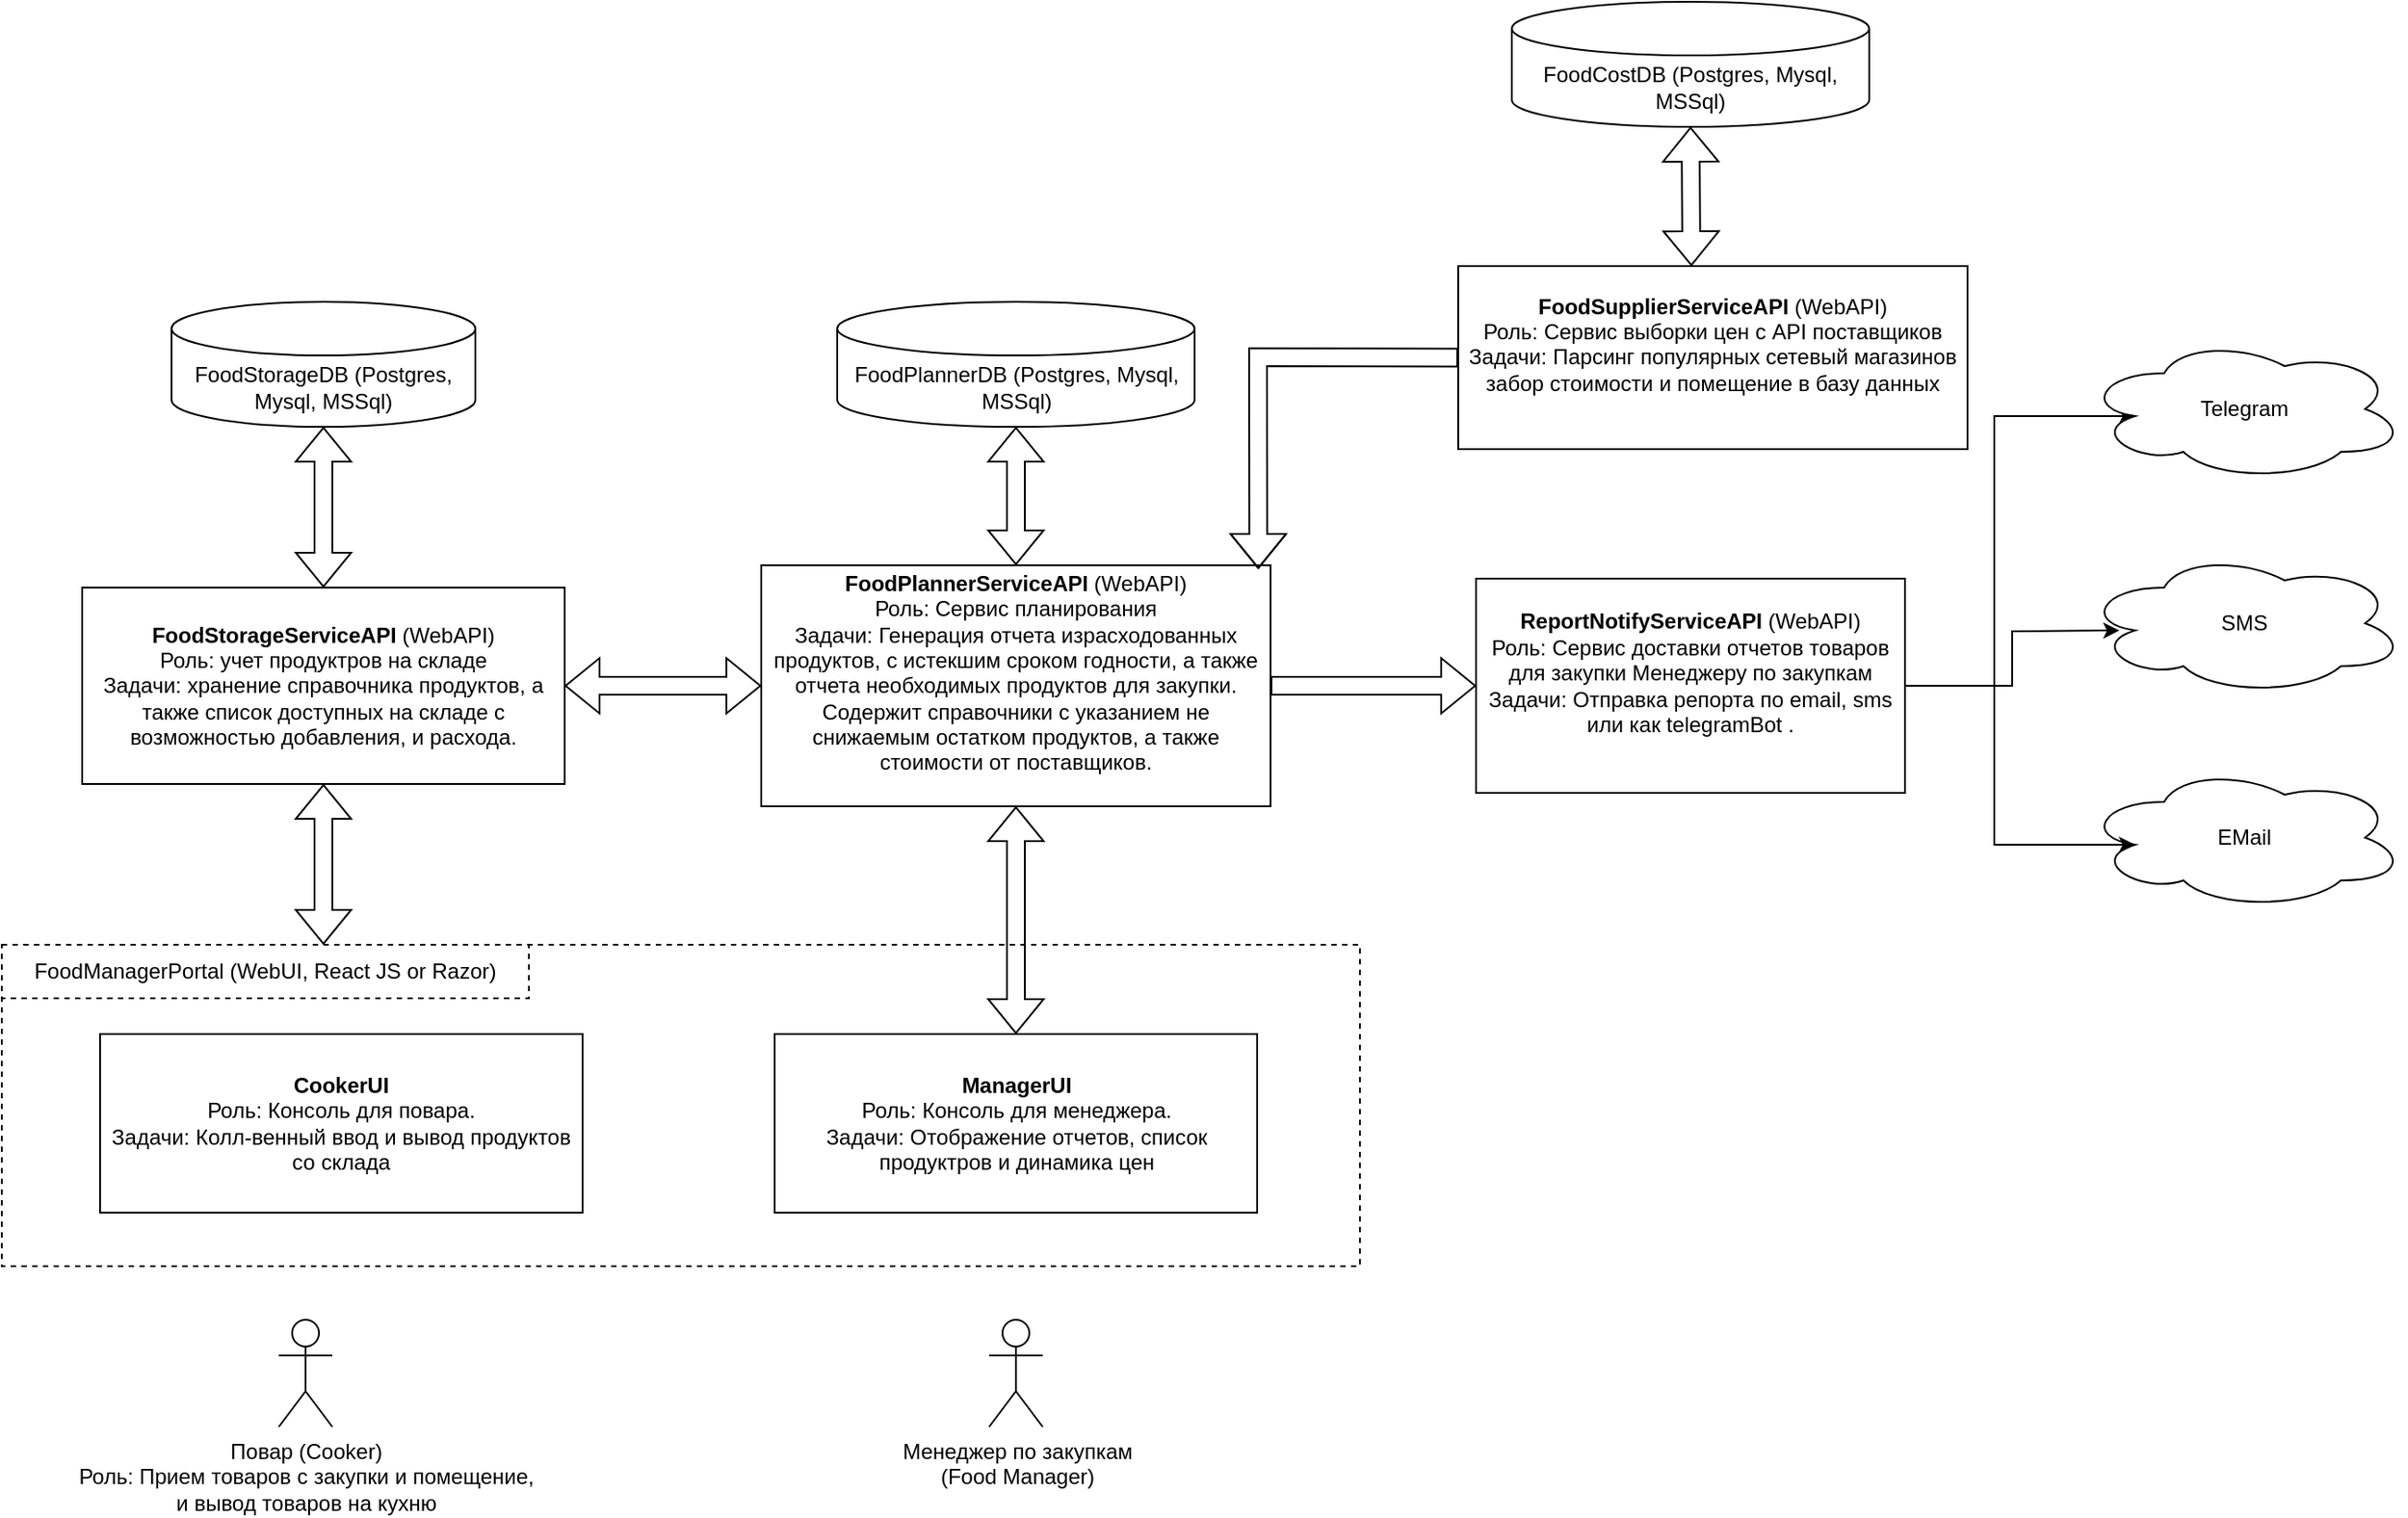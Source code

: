 <mxfile version="22.0.0" type="device">
  <diagram name="Page-1" id="T6cko9FeHpLKsRzLdbao">
    <mxGraphModel dx="1687" dy="2084" grid="1" gridSize="10" guides="1" tooltips="1" connect="1" arrows="1" fold="1" page="1" pageScale="1" pageWidth="850" pageHeight="1100" math="0" shadow="0">
      <root>
        <mxCell id="0" />
        <mxCell id="1" parent="0" />
        <mxCell id="_-U-S_5GEpXPM-ycMZ6S-1" value="FoodStorageDB (Postgres, Mysql, MSSql)" style="shape=cylinder3;whiteSpace=wrap;html=1;boundedLbl=1;backgroundOutline=1;size=15;" vertex="1" parent="1">
          <mxGeometry x="140" y="70" width="170" height="70" as="geometry" />
        </mxCell>
        <mxCell id="_-U-S_5GEpXPM-ycMZ6S-2" value="&lt;b&gt;FoodStorageServiceAPI&amp;nbsp;&lt;/b&gt;(WebAPI)&lt;br&gt;Роль: учет продуктров на складе&lt;br&gt;Задачи: хранение справочника продуктов, а также список доступных на складе с возможностью добавления, и расхода." style="rounded=0;whiteSpace=wrap;html=1;" vertex="1" parent="1">
          <mxGeometry x="90" y="230" width="270" height="110" as="geometry" />
        </mxCell>
        <mxCell id="_-U-S_5GEpXPM-ycMZ6S-3" value="&lt;b&gt;FoodPlannerServiceAPI&lt;/b&gt; (WebAPI)&lt;br&gt;Роль: Сервис планирования&lt;br&gt;Задачи: Генерация отчета израсходованных продуктов, c истекшим сроком годности, а также отчета необходимых продуктов для закупки. Содержит справочники с указанием не снижаемым остатком продуктов, а также стоимости от поставщиков.&lt;br&gt;&amp;nbsp;" style="rounded=0;whiteSpace=wrap;html=1;" vertex="1" parent="1">
          <mxGeometry x="470" y="217.5" width="285" height="135" as="geometry" />
        </mxCell>
        <mxCell id="_-U-S_5GEpXPM-ycMZ6S-4" value="Повар (Cooker)&lt;br&gt;Роль: Прием товаров с закупки и помещение, &lt;br&gt;и вывод товаров на кухню" style="shape=umlActor;verticalLabelPosition=bottom;verticalAlign=top;html=1;outlineConnect=0;" vertex="1" parent="1">
          <mxGeometry x="200" y="640" width="30" height="60" as="geometry" />
        </mxCell>
        <mxCell id="_-U-S_5GEpXPM-ycMZ6S-5" value="Менеджер по закупкам&lt;br&gt;(Food Manager)" style="shape=umlActor;verticalLabelPosition=bottom;verticalAlign=top;html=1;outlineConnect=0;" vertex="1" parent="1">
          <mxGeometry x="597.5" y="640" width="30" height="60" as="geometry" />
        </mxCell>
        <mxCell id="_-U-S_5GEpXPM-ycMZ6S-9" value="" style="shape=flexArrow;endArrow=classic;startArrow=classic;html=1;rounded=0;exitX=0.5;exitY=0;exitDx=0;exitDy=0;entryX=0.5;entryY=1;entryDx=0;entryDy=0;" edge="1" parent="1" target="_-U-S_5GEpXPM-ycMZ6S-2">
          <mxGeometry width="100" height="100" relative="1" as="geometry">
            <mxPoint x="225" y="430" as="sourcePoint" />
            <mxPoint x="470" y="310" as="targetPoint" />
          </mxGeometry>
        </mxCell>
        <mxCell id="_-U-S_5GEpXPM-ycMZ6S-30" style="edgeStyle=orthogonalEdgeStyle;rounded=0;orthogonalLoop=1;jettySize=auto;html=1;exitX=1;exitY=0.5;exitDx=0;exitDy=0;entryX=0.16;entryY=0.55;entryDx=0;entryDy=0;entryPerimeter=0;" edge="1" parent="1" source="_-U-S_5GEpXPM-ycMZ6S-10" target="_-U-S_5GEpXPM-ycMZ6S-27">
          <mxGeometry relative="1" as="geometry">
            <mxPoint x="1140" y="190" as="targetPoint" />
            <Array as="points">
              <mxPoint x="1160" y="285" />
              <mxPoint x="1160" y="134" />
            </Array>
          </mxGeometry>
        </mxCell>
        <mxCell id="_-U-S_5GEpXPM-ycMZ6S-10" value="&lt;b&gt;ReportNotifyServiceAPI&lt;/b&gt;&amp;nbsp;(WebAPI)&lt;br&gt;Роль: Сервис доставки отчетов товаров для закупки Менеджеру по закупкам&lt;br&gt;Задачи: Отправка репорта по email, sms или как telegramBot .&lt;br&gt;&amp;nbsp;" style="rounded=0;whiteSpace=wrap;html=1;" vertex="1" parent="1">
          <mxGeometry x="870" y="225" width="240" height="120" as="geometry" />
        </mxCell>
        <mxCell id="_-U-S_5GEpXPM-ycMZ6S-11" value="" style="shape=flexArrow;endArrow=classic;startArrow=classic;html=1;rounded=0;exitX=1;exitY=0.5;exitDx=0;exitDy=0;entryX=0;entryY=0.5;entryDx=0;entryDy=0;" edge="1" parent="1" source="_-U-S_5GEpXPM-ycMZ6S-2" target="_-U-S_5GEpXPM-ycMZ6S-3">
          <mxGeometry width="100" height="100" relative="1" as="geometry">
            <mxPoint x="510" y="410" as="sourcePoint" />
            <mxPoint x="610" y="310" as="targetPoint" />
          </mxGeometry>
        </mxCell>
        <mxCell id="_-U-S_5GEpXPM-ycMZ6S-12" value="" style="shape=flexArrow;endArrow=classic;startArrow=classic;html=1;rounded=0;entryX=0.5;entryY=1;entryDx=0;entryDy=0;entryPerimeter=0;exitX=0.5;exitY=0;exitDx=0;exitDy=0;" edge="1" parent="1" source="_-U-S_5GEpXPM-ycMZ6S-2" target="_-U-S_5GEpXPM-ycMZ6S-1">
          <mxGeometry width="100" height="100" relative="1" as="geometry">
            <mxPoint x="130" y="250" as="sourcePoint" />
            <mxPoint x="230" y="150" as="targetPoint" />
          </mxGeometry>
        </mxCell>
        <mxCell id="_-U-S_5GEpXPM-ycMZ6S-13" value="FoodPlannerDB (Postgres, Mysql, MSSql)" style="shape=cylinder3;whiteSpace=wrap;html=1;boundedLbl=1;backgroundOutline=1;size=15;" vertex="1" parent="1">
          <mxGeometry x="512.5" y="70" width="200" height="70" as="geometry" />
        </mxCell>
        <mxCell id="_-U-S_5GEpXPM-ycMZ6S-14" value="" style="shape=flexArrow;endArrow=classic;startArrow=classic;html=1;rounded=0;entryX=0.5;entryY=1;entryDx=0;entryDy=0;entryPerimeter=0;" edge="1" parent="1" source="_-U-S_5GEpXPM-ycMZ6S-3" target="_-U-S_5GEpXPM-ycMZ6S-13">
          <mxGeometry width="100" height="100" relative="1" as="geometry">
            <mxPoint x="460" y="270" as="sourcePoint" />
            <mxPoint x="560" y="170" as="targetPoint" />
          </mxGeometry>
        </mxCell>
        <mxCell id="_-U-S_5GEpXPM-ycMZ6S-16" value="" style="shape=flexArrow;endArrow=classic;html=1;rounded=0;exitX=1;exitY=0.5;exitDx=0;exitDy=0;entryX=0;entryY=0.5;entryDx=0;entryDy=0;" edge="1" parent="1" source="_-U-S_5GEpXPM-ycMZ6S-3" target="_-U-S_5GEpXPM-ycMZ6S-10">
          <mxGeometry width="50" height="50" relative="1" as="geometry">
            <mxPoint x="790" y="320" as="sourcePoint" />
            <mxPoint x="840" y="270" as="targetPoint" />
          </mxGeometry>
        </mxCell>
        <mxCell id="_-U-S_5GEpXPM-ycMZ6S-22" value="" style="rounded=0;whiteSpace=wrap;html=1;dashed=1;" vertex="1" parent="1">
          <mxGeometry x="45" y="430" width="760" height="180" as="geometry" />
        </mxCell>
        <mxCell id="_-U-S_5GEpXPM-ycMZ6S-18" value="" style="shape=flexArrow;endArrow=classic;startArrow=classic;html=1;rounded=0;entryX=0.5;entryY=1;entryDx=0;entryDy=0;" edge="1" parent="1" source="_-U-S_5GEpXPM-ycMZ6S-24" target="_-U-S_5GEpXPM-ycMZ6S-3">
          <mxGeometry width="100" height="100" relative="1" as="geometry">
            <mxPoint x="612.5" y="430" as="sourcePoint" />
            <mxPoint x="620" y="370" as="targetPoint" />
          </mxGeometry>
        </mxCell>
        <mxCell id="_-U-S_5GEpXPM-ycMZ6S-23" value="&lt;b&gt;CookerUI&lt;/b&gt;&lt;br&gt;Роль: Консоль для повара.&lt;br&gt;Задачи: Колл-венный ввод и вывод продуктов со склада" style="rounded=0;whiteSpace=wrap;html=1;" vertex="1" parent="1">
          <mxGeometry x="100" y="480" width="270" height="100" as="geometry" />
        </mxCell>
        <mxCell id="_-U-S_5GEpXPM-ycMZ6S-24" value="&lt;b&gt;ManagerUI&lt;/b&gt;&lt;br&gt;Роль: Консоль для менеджера.&lt;br&gt;Задачи: Отображение отчетов, список продуктров и динамика цен" style="rounded=0;whiteSpace=wrap;html=1;" vertex="1" parent="1">
          <mxGeometry x="477.5" y="480" width="270" height="100" as="geometry" />
        </mxCell>
        <mxCell id="_-U-S_5GEpXPM-ycMZ6S-25" value="FoodManagerPortal (WebUI, React JS or Razor)" style="text;html=1;strokeColor=default;fillColor=none;align=center;verticalAlign=middle;whiteSpace=wrap;rounded=0;dashed=1;" vertex="1" parent="1">
          <mxGeometry x="45" y="430" width="295" height="30" as="geometry" />
        </mxCell>
        <mxCell id="_-U-S_5GEpXPM-ycMZ6S-27" value="Telegram" style="ellipse;shape=cloud;whiteSpace=wrap;html=1;" vertex="1" parent="1">
          <mxGeometry x="1210" y="90" width="180" height="80" as="geometry" />
        </mxCell>
        <mxCell id="_-U-S_5GEpXPM-ycMZ6S-28" value="SMS" style="ellipse;shape=cloud;whiteSpace=wrap;html=1;" vertex="1" parent="1">
          <mxGeometry x="1210" y="210" width="180" height="80" as="geometry" />
        </mxCell>
        <mxCell id="_-U-S_5GEpXPM-ycMZ6S-29" value="EMail" style="ellipse;shape=cloud;whiteSpace=wrap;html=1;" vertex="1" parent="1">
          <mxGeometry x="1210" y="330" width="180" height="80" as="geometry" />
        </mxCell>
        <mxCell id="_-U-S_5GEpXPM-ycMZ6S-31" style="edgeStyle=orthogonalEdgeStyle;rounded=0;orthogonalLoop=1;jettySize=auto;html=1;exitX=1;exitY=0.5;exitDx=0;exitDy=0;" edge="1" parent="1" source="_-U-S_5GEpXPM-ycMZ6S-10">
          <mxGeometry relative="1" as="geometry">
            <mxPoint x="1230" y="254" as="targetPoint" />
          </mxGeometry>
        </mxCell>
        <mxCell id="_-U-S_5GEpXPM-ycMZ6S-32" style="edgeStyle=orthogonalEdgeStyle;rounded=0;orthogonalLoop=1;jettySize=auto;html=1;exitX=1;exitY=0.5;exitDx=0;exitDy=0;entryX=0.16;entryY=0.55;entryDx=0;entryDy=0;entryPerimeter=0;" edge="1" parent="1" source="_-U-S_5GEpXPM-ycMZ6S-10" target="_-U-S_5GEpXPM-ycMZ6S-29">
          <mxGeometry relative="1" as="geometry" />
        </mxCell>
        <mxCell id="_-U-S_5GEpXPM-ycMZ6S-33" value="&lt;b&gt;FoodSupplierServiceAPI&lt;/b&gt; (WebAPI)&lt;br&gt;Роль: Сервис выборки цен с API поставщиков&lt;br&gt;Задачи: Парсинг популярных сетевый магазинов забор стоимости и помещение в базу данных&lt;br&gt;&amp;nbsp;" style="rounded=0;whiteSpace=wrap;html=1;" vertex="1" parent="1">
          <mxGeometry x="860" y="50" width="285" height="102.5" as="geometry" />
        </mxCell>
        <mxCell id="_-U-S_5GEpXPM-ycMZ6S-37" value="FoodCostDB (Postgres, Mysql, MSSql)" style="shape=cylinder3;whiteSpace=wrap;html=1;boundedLbl=1;backgroundOutline=1;size=15;" vertex="1" parent="1">
          <mxGeometry x="890" y="-98" width="200" height="70" as="geometry" />
        </mxCell>
        <mxCell id="_-U-S_5GEpXPM-ycMZ6S-38" value="" style="shape=flexArrow;endArrow=classic;startArrow=classic;html=1;rounded=0;entryX=0.5;entryY=1;entryDx=0;entryDy=0;entryPerimeter=0;" edge="1" parent="1" target="_-U-S_5GEpXPM-ycMZ6S-37">
          <mxGeometry width="100" height="100" relative="1" as="geometry">
            <mxPoint x="990.5" y="50" as="sourcePoint" />
            <mxPoint x="937.5" y="2" as="targetPoint" />
          </mxGeometry>
        </mxCell>
        <mxCell id="_-U-S_5GEpXPM-ycMZ6S-39" value="" style="shape=flexArrow;endArrow=classic;html=1;rounded=0;entryX=0.976;entryY=0.015;entryDx=0;entryDy=0;entryPerimeter=0;exitX=0;exitY=0.5;exitDx=0;exitDy=0;" edge="1" parent="1" source="_-U-S_5GEpXPM-ycMZ6S-33" target="_-U-S_5GEpXPM-ycMZ6S-3">
          <mxGeometry width="50" height="50" relative="1" as="geometry">
            <mxPoint x="520" y="60" as="sourcePoint" />
            <mxPoint x="570" y="10" as="targetPoint" />
            <Array as="points">
              <mxPoint x="748" y="101" />
            </Array>
          </mxGeometry>
        </mxCell>
      </root>
    </mxGraphModel>
  </diagram>
</mxfile>
